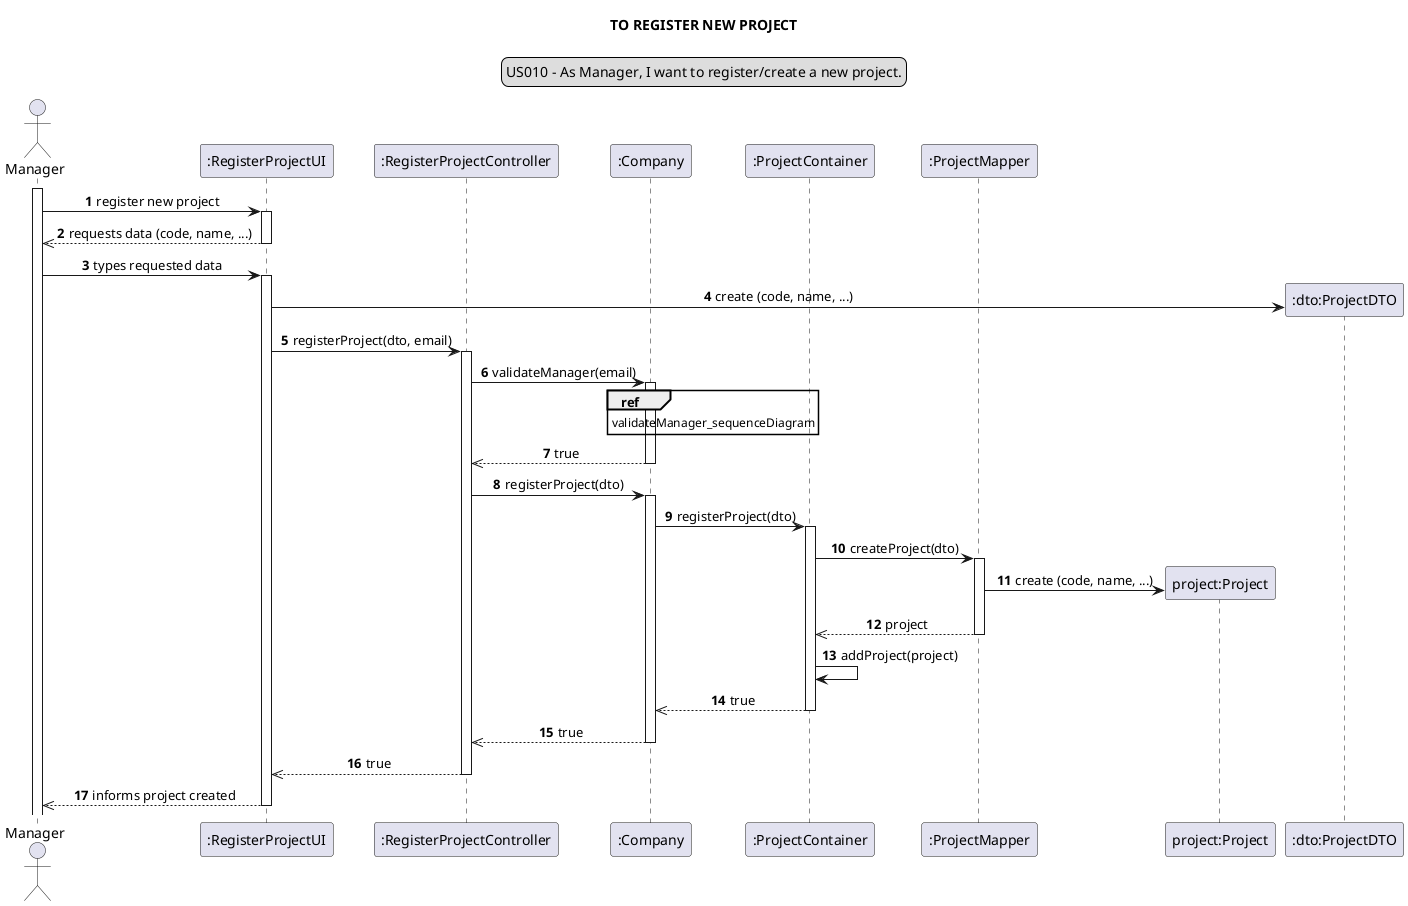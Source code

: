 @startuml

skinparam sequenceMessageAlign center
title TO REGISTER NEW PROJECT
legend top
US010 - As Manager, I want to register/create a new project.
end legend
autonumber

actor Manager as mg
participant ":RegisterProjectUI" as ui
participant ":RegisterProjectController" as controller
participant ":Company" as comp
participant ":ProjectContainer" as PC
participant ":ProjectMapper" as mapper
participant "project:Project" as project
participant ":dto:ProjectDTO" as dto

activate mg
mg ->ui : register new project
activate ui
ui -->> mg: requests data (code, name, ...)
deactivate ui
mg -> ui: types requested data
activate ui
create dto
ui -> dto: create (code, name, ...)
ui -> controller: registerProject(dto, email)
activate controller

controller -> comp: validateManager(email)
ref over comp: validateManager_sequenceDiagram
activate comp
comp -->> controller: true
deactivate comp
controller -> comp: registerProject(dto)
activate comp
comp -> PC : registerProject(dto)
activate PC
PC -> mapper: createProject(dto)
activate mapper
create project
mapper -> project : create (code, name, ...)
mapper -->> PC: project
deactivate mapper
PC -> PC : addProject(project)
PC -->> comp : true
deactivate PC
comp -->>controller: true
deactivate comp
controller -->> ui : true
deactivate controller
ui -->> mg :  informs project created
deactivate ui

@enduml